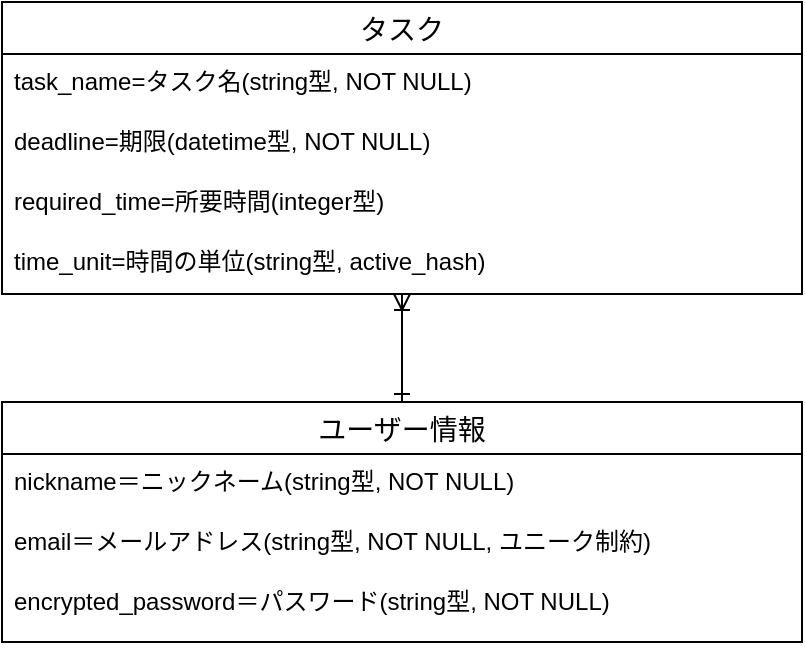 <mxfile>
    <diagram id="NYTF0CLFRld2oyk6LYNt" name="ページ1">
        <mxGraphModel dx="803" dy="422" grid="1" gridSize="10" guides="1" tooltips="1" connect="1" arrows="1" fold="1" page="1" pageScale="1" pageWidth="1169" pageHeight="827" math="0" shadow="0">
            <root>
                <mxCell id="0"/>
                <mxCell id="1" parent="0"/>
                <mxCell id="63" style="html=1;exitX=0.5;exitY=0;exitDx=0;exitDy=0;entryX=0.5;entryY=1;entryDx=0;entryDy=0;startArrow=ERone;startFill=0;endArrow=ERoneToMany;endFill=0;" parent="1" source="2" target="19" edge="1">
                    <mxGeometry relative="1" as="geometry"/>
                </mxCell>
                <mxCell id="2" value="ユーザー情報" style="swimlane;fontStyle=0;childLayout=stackLayout;horizontal=1;startSize=26;horizontalStack=0;resizeParent=1;resizeParentMax=0;resizeLast=0;collapsible=1;marginBottom=0;align=center;fontSize=14;spacing=2;labelBackgroundColor=none;" parent="1" vertex="1">
                    <mxGeometry x="320" y="280" width="400" height="120" as="geometry">
                        <mxRectangle x="120" y="40" width="130" height="30" as="alternateBounds"/>
                    </mxGeometry>
                </mxCell>
                <mxCell id="3" value="nickname＝ニックネーム(string型, NOT NULL)" style="text;strokeColor=none;fillColor=none;spacingLeft=4;spacingRight=4;overflow=hidden;rotatable=0;points=[[0,0.5],[1,0.5]];portConstraint=eastwest;fontSize=12;" parent="2" vertex="1">
                    <mxGeometry y="26" width="400" height="30" as="geometry"/>
                </mxCell>
                <mxCell id="4" value="email＝メールアドレス(string型, NOT NULL, ユニーク制約)" style="text;strokeColor=none;fillColor=none;spacingLeft=4;spacingRight=4;overflow=hidden;rotatable=0;points=[[0,0.5],[1,0.5]];portConstraint=eastwest;fontSize=12;" parent="2" vertex="1">
                    <mxGeometry y="56" width="400" height="30" as="geometry"/>
                </mxCell>
                <mxCell id="5" value="encrypted_password＝パスワード(string型, NOT NULL)" style="text;strokeColor=none;fillColor=none;spacingLeft=4;spacingRight=4;overflow=hidden;rotatable=0;points=[[0,0.5],[1,0.5]];portConstraint=eastwest;fontSize=12;" parent="2" vertex="1">
                    <mxGeometry y="86" width="400" height="34" as="geometry"/>
                </mxCell>
                <mxCell id="19" value="タスク" style="swimlane;fontStyle=0;childLayout=stackLayout;horizontal=1;startSize=26;horizontalStack=0;resizeParent=1;resizeParentMax=0;resizeLast=0;collapsible=1;marginBottom=0;align=center;fontSize=14;" parent="1" vertex="1">
                    <mxGeometry x="320" y="80" width="400" height="146" as="geometry"/>
                </mxCell>
                <mxCell id="21" value="task_name=タスク名(string型, NOT NULL)" style="text;strokeColor=none;fillColor=none;spacingLeft=4;spacingRight=4;overflow=hidden;rotatable=0;points=[[0,0.5],[1,0.5]];portConstraint=eastwest;fontSize=12;" parent="19" vertex="1">
                    <mxGeometry y="26" width="400" height="30" as="geometry"/>
                </mxCell>
                <mxCell id="47" value="deadline=期限(datetime型, NOT NULL)" style="text;strokeColor=none;fillColor=none;spacingLeft=4;spacingRight=4;overflow=hidden;rotatable=0;points=[[0,0.5],[1,0.5]];portConstraint=eastwest;fontSize=12;" parent="19" vertex="1">
                    <mxGeometry y="56" width="400" height="30" as="geometry"/>
                </mxCell>
                <mxCell id="60" value="required_time=所要時間(integer型)" style="text;strokeColor=none;fillColor=none;spacingLeft=4;spacingRight=4;overflow=hidden;rotatable=0;points=[[0,0.5],[1,0.5]];portConstraint=eastwest;fontSize=12;" parent="19" vertex="1">
                    <mxGeometry y="86" width="400" height="30" as="geometry"/>
                </mxCell>
                <mxCell id="64" value="time_unit=時間の単位(string型, active_hash)" style="text;strokeColor=none;fillColor=none;spacingLeft=4;spacingRight=4;overflow=hidden;rotatable=0;points=[[0,0.5],[1,0.5]];portConstraint=eastwest;fontSize=12;" parent="19" vertex="1">
                    <mxGeometry y="116" width="400" height="30" as="geometry"/>
                </mxCell>
            </root>
        </mxGraphModel>
    </diagram>
</mxfile>